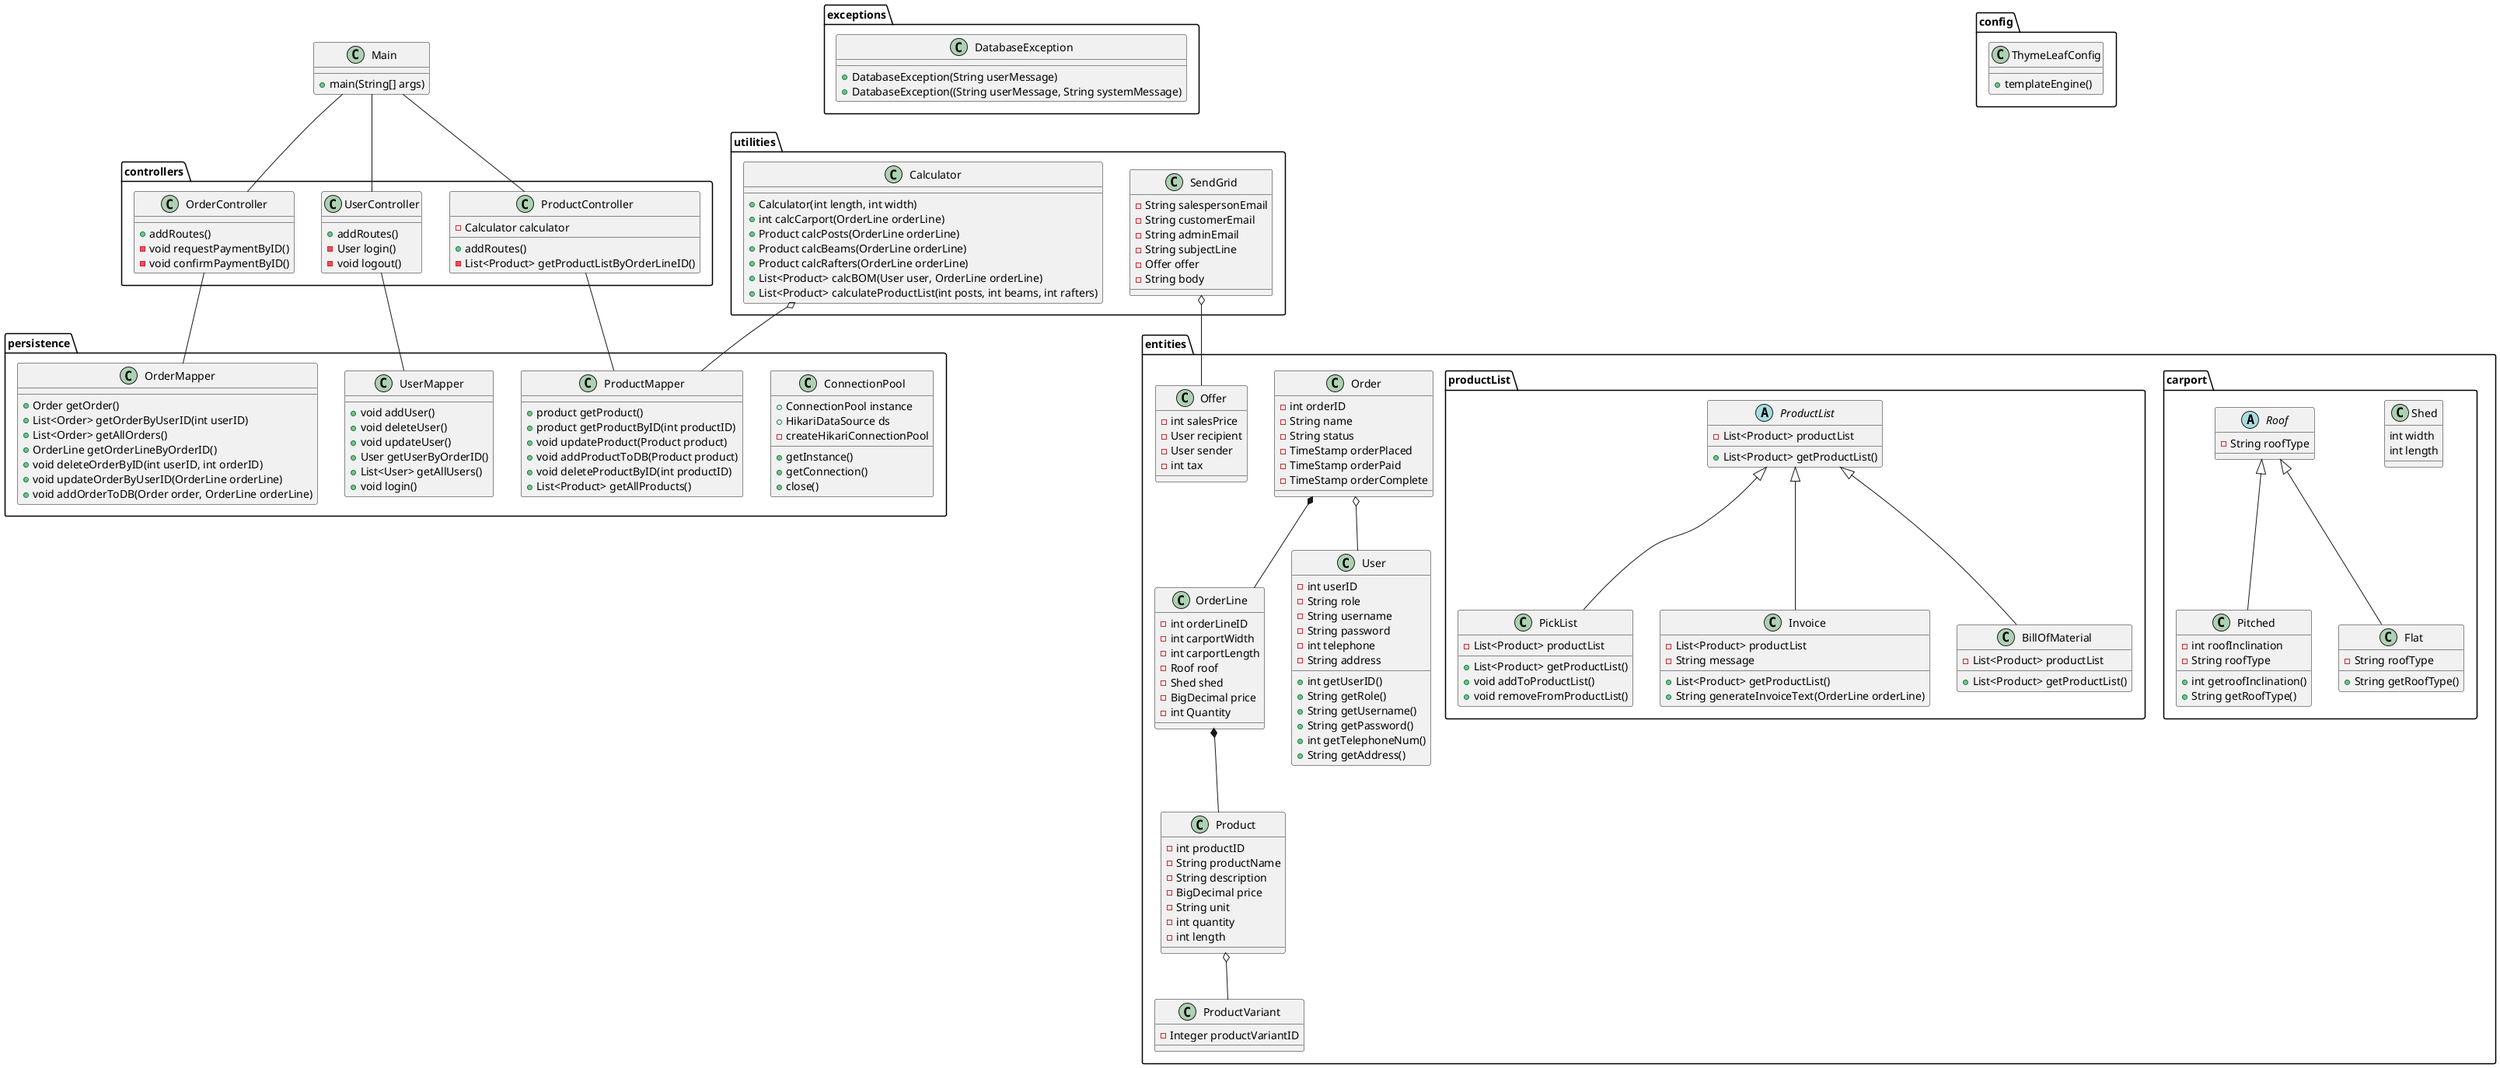 @startuml
'https://plantuml.com/class-diagram


class Main {
+main(String[] args)
}

package utilities {
    class SendGrid
    {
    - String salespersonEmail
    - String customerEmail
    - String adminEmail
    - String subjectLine
    - Offer offer
    - String body
    }
    class Calculator
    {
    + Calculator(int length, int width)
    + int calcCarport(OrderLine orderLine)
    + Product calcPosts(OrderLine orderLine)
    + Product calcBeams(OrderLine orderLine)
    + Product calcRafters(OrderLine orderLine)
    + List<Product> calcBOM(User user, OrderLine orderLine)
    + List<Product> calculateProductList(int posts, int beams, int rafters)
    }
}

package controllers {
    class OrderController {
    + addRoutes()
    - void requestPaymentByID()
    - void confirmPaymentByID()
    }

    class UserController {
    + addRoutes()
    - User login()
    - void logout()

    }
    class ProductController {
    - Calculator calculator
    + addRoutes()
    - List<Product> getProductListByOrderLineID()
    }
}

package entities {
    class User{
    - int userID
    - String role
    - String username
    - String password
    - int telephone
    - String address

    + int getUserID()
    + String getRole()
    + String getUsername()
    + String getPassword()
    + int getTelephoneNum()
    + String getAddress()
    }

    class Order {
    -int orderID
    -String name
    -String status
    -TimeStamp orderPlaced
    -TimeStamp orderPaid
    -TimeStamp orderComplete
    }

    class OrderLine {
    - int orderLineID
    - int carportWidth
    - int carportLength
    - Roof roof
    - Shed shed
    - BigDecimal price
    - int Quantity
    }

    class Offer
    {
    - int salesPrice
    - User recipient
    - User sender
    - int tax
    }

    class Product {
    - int productID
    - String productName
    - String description
    - BigDecimal price
    - String unit
    - int quantity
    - int length
    }

    class ProductVariant {
    -Integer productVariantID
    }

package carport {
    class Shed
    {
    int width
    int length
    }

    abstract class Roof
    {
    -String roofType
    }
    class Flat
    {
    - String roofType
    + String getRoofType()
    }
    class Pitched{
    - int roofInclination
    - String roofType
    + int getroofInclination()
    + String getRoofType()
    }
    }

package productList {
abstract class ProductList
{
- List<Product> productList
+ List<Product> getProductList()
}
class BillOfMaterial
{
- List<Product> productList
+ List<Product> getProductList()
}
class PickList
{
- List<Product> productList
+ List<Product> getProductList()
+ void addToProductList()
+ void removeFromProductList()

}
class Invoice
{
- List<Product> productList
- String message
+ List<Product> getProductList()
+ String generateInvoiceText(OrderLine orderLine)
}
}
}

package exceptions {
    class DatabaseException
    {
    + DatabaseException(String userMessage)
    + DatabaseException((String userMessage, String systemMessage)
    }
}

package persistence {
    class ConnectionPool {
    +ConnectionPool instance
    +HikariDataSource ds
    'Ved ikke om de skal være static eller ej^
    +getInstance()
    +getConnection()
    +close()
    -createHikariConnectionPool
    }

    class OrderMapper {
    + Order getOrder()
    + List<Order> getOrderByUserID(int userID)
    + List<Order> getAllOrders()
    + OrderLine getOrderLineByOrderID()
    + void deleteOrderByID(int userID, int orderID)
    + void updateOrderByUserID(OrderLine orderLine)
    + void addOrderToDB(Order order, OrderLine orderLine)
    }

    class ProductMapper {
    + product getProduct()
    + product getProductByID(int productID)
    + void updateProduct(Product product)
    + void addProductToDB(Product product)
    + void deleteProductByID(int productID)
    + List<Product> getAllProducts()
    }

    class UserMapper {
    + void addUser()
    + void deleteUser()
    + void updateUser()
    + User getUserByOrderID()
    + List<User> getAllUsers()
    + void login()
    }
}

package config {
class ThymeLeafConfig {
+ templateEngine()
}
}

Main -- OrderController
Main -- ProductController
Main -- UserController

OrderController -- OrderMapper
ProductController -- ProductMapper
UserController -- UserMapper

Order *-- OrderLine
Order o-- User
OrderLine *-- Product

Product o-- ProductVariant

SendGrid o-- Offer
Calculator o-- ProductMapper


ProductList <|-- BillOfMaterial
ProductList <|-- PickList
ProductList <|-- Invoice

Roof <|-- Flat
Roof <|-- Pitched

@enduml